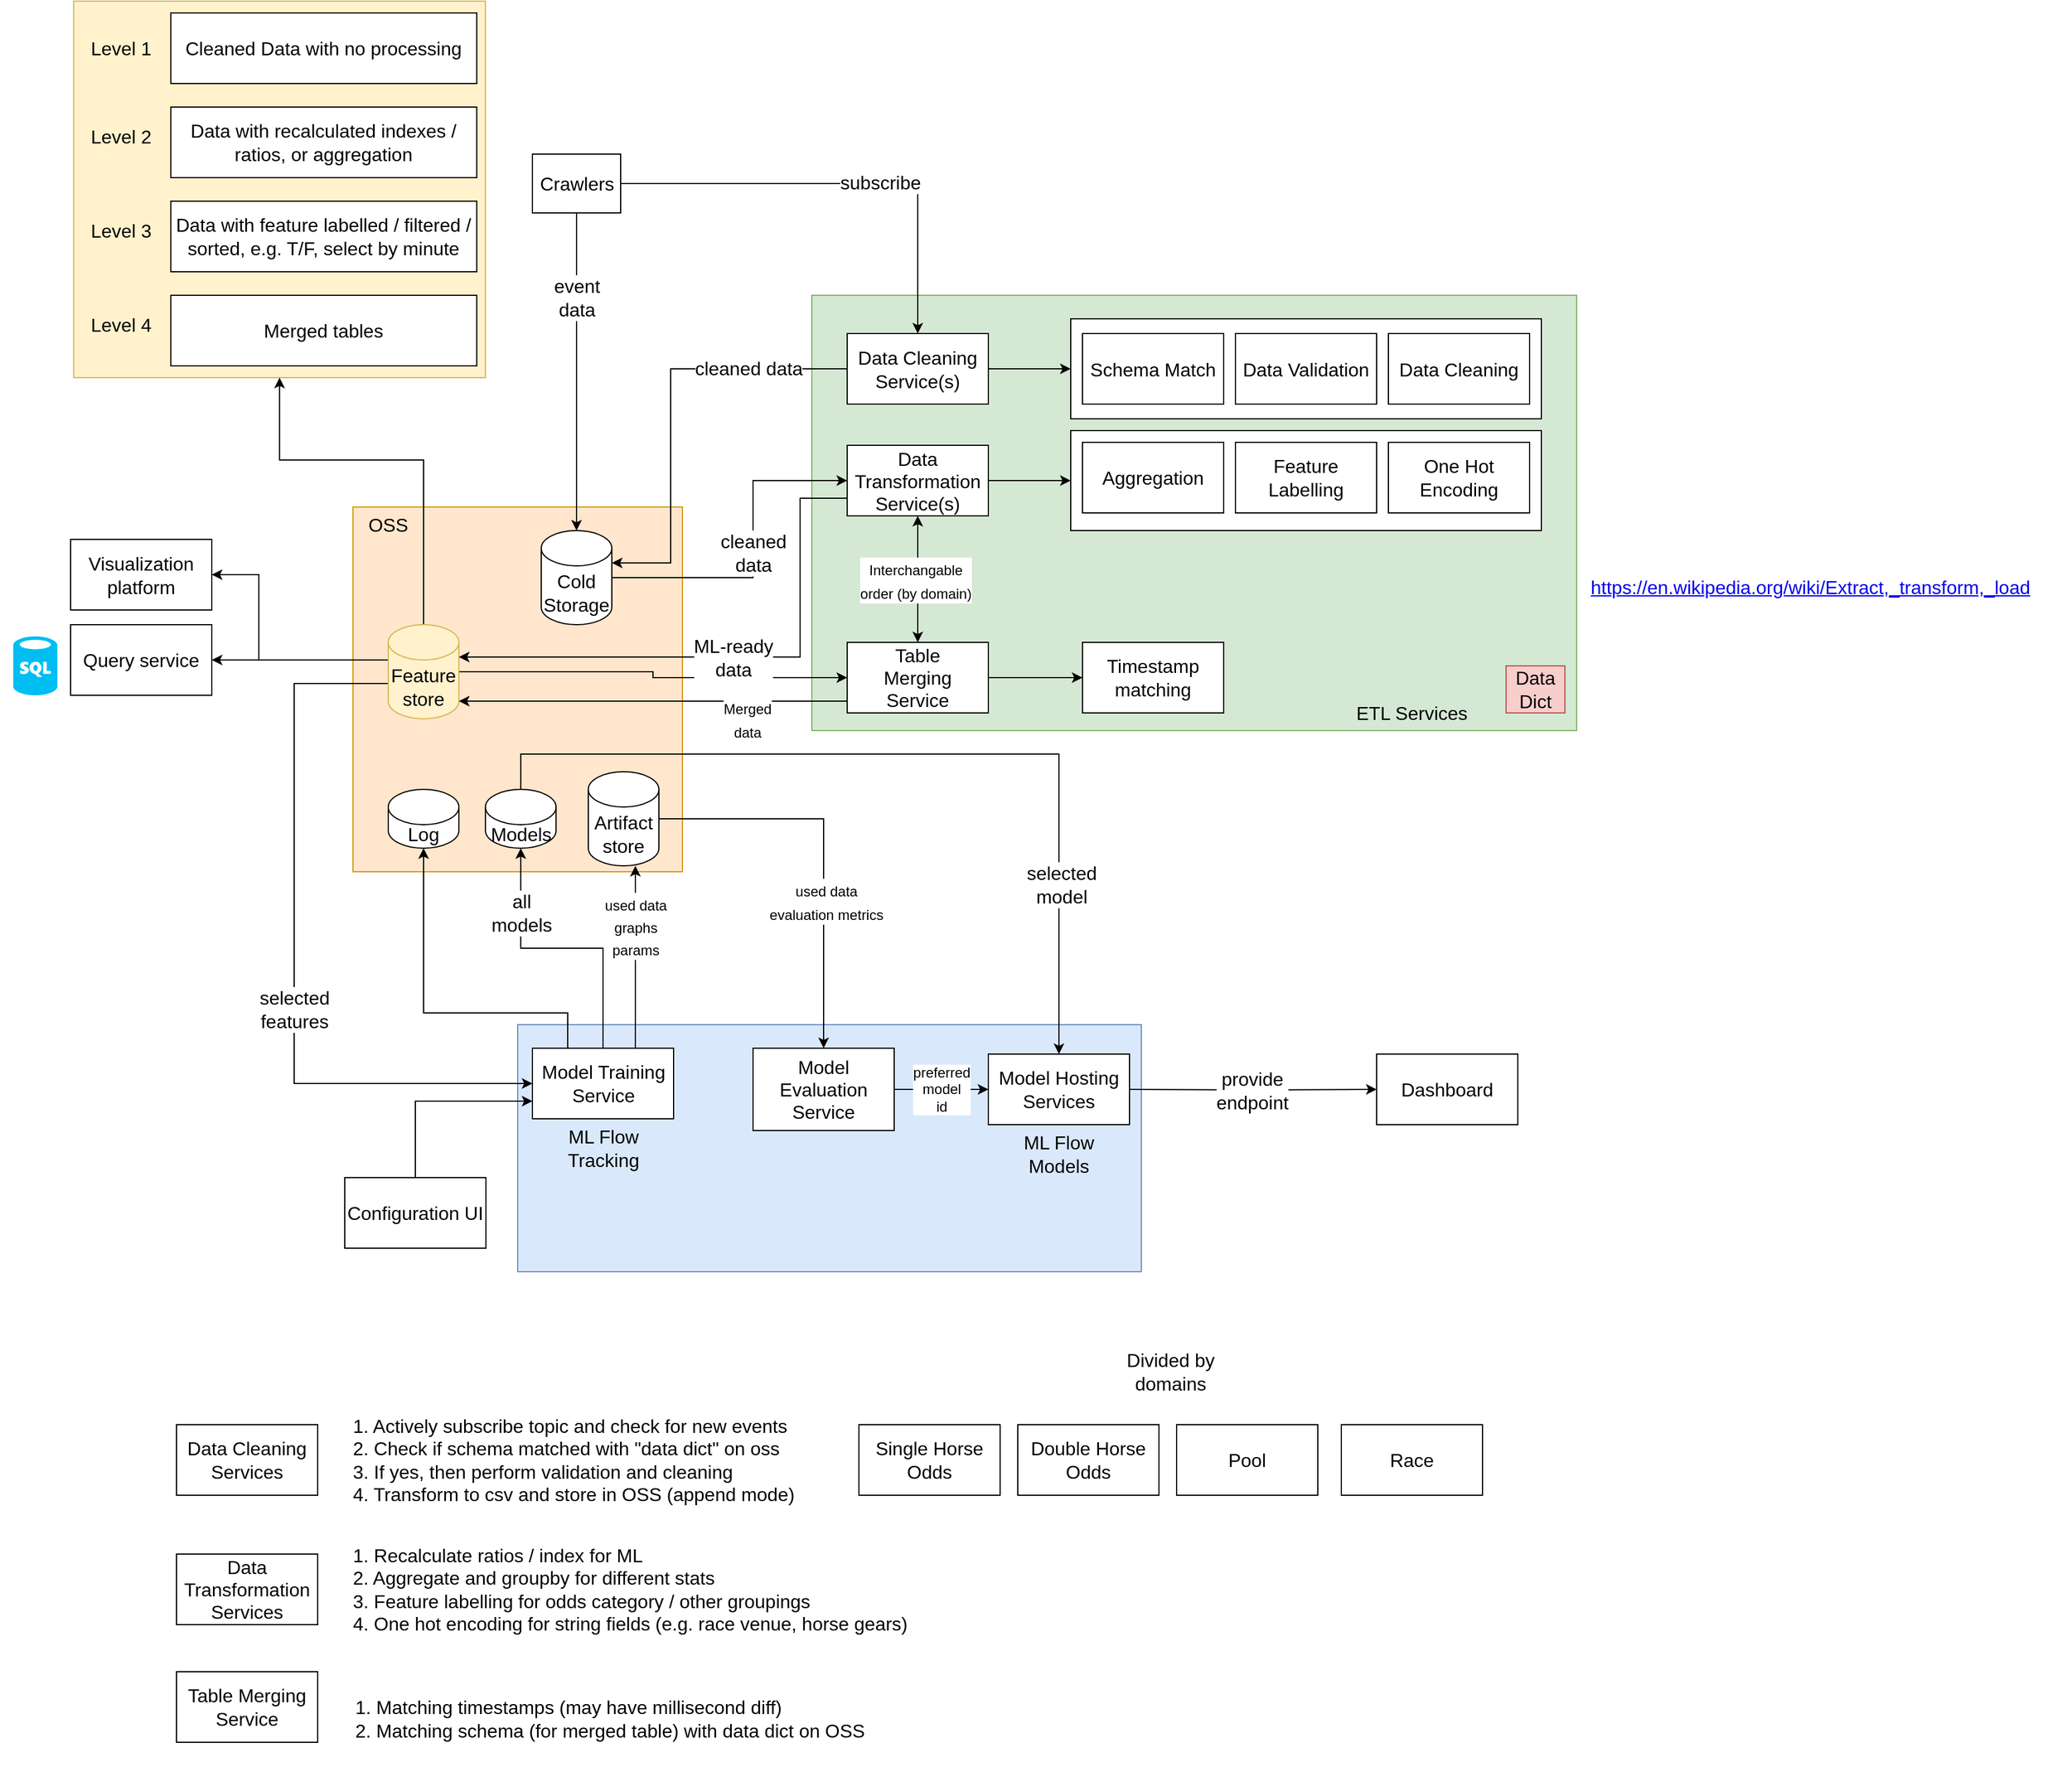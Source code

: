 <mxfile version="20.2.8" type="github" pages="2">
  <diagram id="_OYlfLiKj20trFkd4ubV" name="Page-1">
    <mxGraphModel dx="3080" dy="2489" grid="1" gridSize="10" guides="1" tooltips="1" connect="1" arrows="1" fold="1" page="1" pageScale="1" pageWidth="1654" pageHeight="1169" math="0" shadow="0">
      <root>
        <mxCell id="0" />
        <mxCell id="1" parent="0" />
        <mxCell id="ToE4UrAM6BWn20umVzim-1" value="" style="rounded=0;whiteSpace=wrap;html=1;fillColor=#d5e8d4;strokeColor=#82b366;" vertex="1" parent="1">
          <mxGeometry x="670" y="170" width="650" height="370" as="geometry" />
        </mxCell>
        <mxCell id="ToE4UrAM6BWn20umVzim-110" value="" style="rounded=0;whiteSpace=wrap;html=1;fontSize=16;" vertex="1" parent="1">
          <mxGeometry x="890" y="285" width="400" height="85" as="geometry" />
        </mxCell>
        <mxCell id="ToE4UrAM6BWn20umVzim-91" value="" style="rounded=0;whiteSpace=wrap;html=1;fontSize=16;fillColor=#fff2cc;strokeColor=#d6b656;" vertex="1" parent="1">
          <mxGeometry x="42.6" y="-80" width="350" height="320" as="geometry" />
        </mxCell>
        <mxCell id="ToE4UrAM6BWn20umVzim-108" value="" style="rounded=0;whiteSpace=wrap;html=1;fontSize=16;" vertex="1" parent="1">
          <mxGeometry x="890" y="190" width="400" height="85" as="geometry" />
        </mxCell>
        <mxCell id="ToE4UrAM6BWn20umVzim-59" value="" style="rounded=0;whiteSpace=wrap;html=1;fontSize=16;fillColor=#dae8fc;strokeColor=#6c8ebf;" vertex="1" parent="1">
          <mxGeometry x="420" y="790" width="530" height="210" as="geometry" />
        </mxCell>
        <mxCell id="ToE4UrAM6BWn20umVzim-12" value="" style="rounded=0;whiteSpace=wrap;html=1;fontSize=16;fillColor=#ffe6cc;strokeColor=#d79b00;" vertex="1" parent="1">
          <mxGeometry x="280" y="350" width="280" height="310" as="geometry" />
        </mxCell>
        <mxCell id="ToE4UrAM6BWn20umVzim-2" value="ETL Services" style="text;html=1;strokeColor=none;fillColor=none;align=center;verticalAlign=middle;whiteSpace=wrap;rounded=0;fontSize=16;" vertex="1" parent="1">
          <mxGeometry x="1125" y="510" width="110" height="30" as="geometry" />
        </mxCell>
        <mxCell id="_EHyVhy-0C-5i52qK-ew-14" value="cleaned&lt;br&gt;data" style="edgeStyle=orthogonalEdgeStyle;rounded=0;orthogonalLoop=1;jettySize=auto;html=1;exitX=1;exitY=0.5;exitDx=0;exitDy=0;exitPerimeter=0;entryX=0;entryY=0.5;entryDx=0;entryDy=0;fontSize=16;" edge="1" parent="1" source="ToE4UrAM6BWn20umVzim-3" target="ToE4UrAM6BWn20umVzim-100">
          <mxGeometry relative="1" as="geometry">
            <Array as="points">
              <mxPoint x="620" y="410" />
              <mxPoint x="620" y="328" />
            </Array>
          </mxGeometry>
        </mxCell>
        <mxCell id="ToE4UrAM6BWn20umVzim-3" value="Cold Storage" style="shape=cylinder3;whiteSpace=wrap;html=1;boundedLbl=1;backgroundOutline=1;size=15;fontSize=16;" vertex="1" parent="1">
          <mxGeometry x="440" y="370" width="60" height="80" as="geometry" />
        </mxCell>
        <mxCell id="ToE4UrAM6BWn20umVzim-13" style="edgeStyle=orthogonalEdgeStyle;rounded=0;orthogonalLoop=1;jettySize=auto;html=1;fontSize=16;" edge="1" parent="1" source="ToE4UrAM6BWn20umVzim-4" target="ToE4UrAM6BWn20umVzim-3">
          <mxGeometry relative="1" as="geometry" />
        </mxCell>
        <mxCell id="ToE4UrAM6BWn20umVzim-23" value="event&lt;br&gt;data" style="edgeLabel;html=1;align=center;verticalAlign=middle;resizable=0;points=[];fontSize=16;" vertex="1" connectable="0" parent="ToE4UrAM6BWn20umVzim-13">
          <mxGeometry x="-0.472" relative="1" as="geometry">
            <mxPoint as="offset" />
          </mxGeometry>
        </mxCell>
        <mxCell id="ToE4UrAM6BWn20umVzim-104" style="edgeStyle=orthogonalEdgeStyle;rounded=0;orthogonalLoop=1;jettySize=auto;html=1;exitX=1;exitY=0.5;exitDx=0;exitDy=0;entryX=0.5;entryY=0;entryDx=0;entryDy=0;fontSize=16;" edge="1" parent="1" source="ToE4UrAM6BWn20umVzim-4" target="ToE4UrAM6BWn20umVzim-99">
          <mxGeometry relative="1" as="geometry" />
        </mxCell>
        <mxCell id="_EHyVhy-0C-5i52qK-ew-3" value="subscribe" style="edgeLabel;html=1;align=center;verticalAlign=middle;resizable=0;points=[];fontSize=16;" vertex="1" connectable="0" parent="ToE4UrAM6BWn20umVzim-104">
          <mxGeometry x="0.158" y="1" relative="1" as="geometry">
            <mxPoint as="offset" />
          </mxGeometry>
        </mxCell>
        <mxCell id="ToE4UrAM6BWn20umVzim-4" value="Crawlers" style="rounded=0;whiteSpace=wrap;html=1;fontSize=16;" vertex="1" parent="1">
          <mxGeometry x="432.5" y="50" width="75" height="50" as="geometry" />
        </mxCell>
        <mxCell id="ToE4UrAM6BWn20umVzim-14" value="OSS" style="text;html=1;strokeColor=none;fillColor=none;align=center;verticalAlign=middle;whiteSpace=wrap;rounded=0;fontSize=16;" vertex="1" parent="1">
          <mxGeometry x="280" y="350" width="60" height="30" as="geometry" />
        </mxCell>
        <mxCell id="ToE4UrAM6BWn20umVzim-21" style="edgeStyle=orthogonalEdgeStyle;rounded=0;orthogonalLoop=1;jettySize=auto;html=1;exitX=0;exitY=0.5;exitDx=0;exitDy=0;exitPerimeter=0;entryX=1;entryY=0.5;entryDx=0;entryDy=0;fontSize=16;" edge="1" parent="1" source="ToE4UrAM6BWn20umVzim-16" target="ToE4UrAM6BWn20umVzim-20">
          <mxGeometry relative="1" as="geometry">
            <Array as="points">
              <mxPoint x="310" y="480" />
              <mxPoint x="200" y="480" />
              <mxPoint x="200" y="408" />
            </Array>
          </mxGeometry>
        </mxCell>
        <mxCell id="ToE4UrAM6BWn20umVzim-60" style="edgeStyle=orthogonalEdgeStyle;rounded=0;orthogonalLoop=1;jettySize=auto;html=1;exitX=0;exitY=0;exitDx=0;exitDy=52.5;exitPerimeter=0;fontSize=16;" edge="1" parent="1" source="ToE4UrAM6BWn20umVzim-16" target="ToE4UrAM6BWn20umVzim-40">
          <mxGeometry relative="1" as="geometry">
            <Array as="points">
              <mxPoint x="310" y="500" />
              <mxPoint x="230" y="500" />
              <mxPoint x="230" y="840" />
            </Array>
          </mxGeometry>
        </mxCell>
        <mxCell id="ToE4UrAM6BWn20umVzim-61" value="selected&lt;br&gt;features" style="edgeLabel;html=1;align=center;verticalAlign=middle;resizable=0;points=[];fontSize=16;" vertex="1" connectable="0" parent="ToE4UrAM6BWn20umVzim-60">
          <mxGeometry x="0.145" relative="1" as="geometry">
            <mxPoint y="1" as="offset" />
          </mxGeometry>
        </mxCell>
        <mxCell id="ToE4UrAM6BWn20umVzim-92" style="edgeStyle=orthogonalEdgeStyle;rounded=0;orthogonalLoop=1;jettySize=auto;html=1;exitX=0.5;exitY=0;exitDx=0;exitDy=0;exitPerimeter=0;entryX=0.5;entryY=1;entryDx=0;entryDy=0;fontSize=16;" edge="1" parent="1" source="ToE4UrAM6BWn20umVzim-16" target="ToE4UrAM6BWn20umVzim-91">
          <mxGeometry relative="1" as="geometry">
            <Array as="points">
              <mxPoint x="340" y="310" />
              <mxPoint x="218" y="310" />
            </Array>
          </mxGeometry>
        </mxCell>
        <mxCell id="ToE4UrAM6BWn20umVzim-116" style="edgeStyle=orthogonalEdgeStyle;rounded=0;orthogonalLoop=1;jettySize=auto;html=1;entryX=1;entryY=0.5;entryDx=0;entryDy=0;fontSize=16;" edge="1" parent="1" source="ToE4UrAM6BWn20umVzim-16" target="ToE4UrAM6BWn20umVzim-115">
          <mxGeometry relative="1" as="geometry">
            <Array as="points">
              <mxPoint x="260" y="480" />
              <mxPoint x="260" y="480" />
            </Array>
          </mxGeometry>
        </mxCell>
        <mxCell id="_EHyVhy-0C-5i52qK-ew-20" style="edgeStyle=orthogonalEdgeStyle;rounded=0;orthogonalLoop=1;jettySize=auto;html=1;exitX=1;exitY=0.5;exitDx=0;exitDy=0;exitPerimeter=0;entryX=0;entryY=0.5;entryDx=0;entryDy=0;fontSize=16;" edge="1" parent="1" source="ToE4UrAM6BWn20umVzim-16" target="_EHyVhy-0C-5i52qK-ew-16">
          <mxGeometry relative="1" as="geometry" />
        </mxCell>
        <mxCell id="ToE4UrAM6BWn20umVzim-16" value="Feature&lt;br&gt;store" style="shape=cylinder3;whiteSpace=wrap;html=1;boundedLbl=1;backgroundOutline=1;size=15;fontSize=16;fillColor=#fff2cc;strokeColor=#d6b656;" vertex="1" parent="1">
          <mxGeometry x="310" y="450" width="60" height="80" as="geometry" />
        </mxCell>
        <mxCell id="ToE4UrAM6BWn20umVzim-20" value="Visualization platform" style="rounded=0;whiteSpace=wrap;html=1;fontSize=16;" vertex="1" parent="1">
          <mxGeometry x="40" y="377.5" width="120" height="60" as="geometry" />
        </mxCell>
        <mxCell id="ToE4UrAM6BWn20umVzim-26" value="Data Cleaning" style="rounded=0;whiteSpace=wrap;html=1;fontSize=16;" vertex="1" parent="1">
          <mxGeometry x="1160" y="202.5" width="120" height="60" as="geometry" />
        </mxCell>
        <mxCell id="ToE4UrAM6BWn20umVzim-28" value="Aggregation" style="rounded=0;whiteSpace=wrap;html=1;fontSize=16;" vertex="1" parent="1">
          <mxGeometry x="900" y="295" width="120" height="60" as="geometry" />
        </mxCell>
        <mxCell id="ToE4UrAM6BWn20umVzim-25" value="Data Validation" style="rounded=0;whiteSpace=wrap;html=1;fontSize=16;" vertex="1" parent="1">
          <mxGeometry x="1030" y="202.5" width="120" height="60" as="geometry" />
        </mxCell>
        <mxCell id="ToE4UrAM6BWn20umVzim-31" value="Schema Match" style="rounded=0;whiteSpace=wrap;html=1;fontSize=16;" vertex="1" parent="1">
          <mxGeometry x="900" y="202.5" width="120" height="60" as="geometry" />
        </mxCell>
        <mxCell id="ToE4UrAM6BWn20umVzim-46" style="edgeStyle=orthogonalEdgeStyle;rounded=0;orthogonalLoop=1;jettySize=auto;html=1;exitX=0.5;exitY=0;exitDx=0;exitDy=0;fontSize=16;" edge="1" parent="1" source="ToE4UrAM6BWn20umVzim-40" target="ToE4UrAM6BWn20umVzim-44">
          <mxGeometry relative="1" as="geometry">
            <Array as="points">
              <mxPoint x="520" y="810" />
            </Array>
          </mxGeometry>
        </mxCell>
        <mxCell id="ToE4UrAM6BWn20umVzim-62" value="&lt;font style=&quot;font-size: 12px;&quot;&gt;used data&lt;br&gt;graphs&lt;br&gt;params&lt;/font&gt;" style="edgeLabel;html=1;align=center;verticalAlign=middle;resizable=0;points=[];fontSize=16;" vertex="1" connectable="0" parent="ToE4UrAM6BWn20umVzim-46">
          <mxGeometry x="0.585" y="3" relative="1" as="geometry">
            <mxPoint x="3" y="13" as="offset" />
          </mxGeometry>
        </mxCell>
        <mxCell id="ToE4UrAM6BWn20umVzim-77" style="edgeStyle=orthogonalEdgeStyle;rounded=0;orthogonalLoop=1;jettySize=auto;html=1;exitX=0.25;exitY=0;exitDx=0;exitDy=0;entryX=0.5;entryY=1;entryDx=0;entryDy=0;entryPerimeter=0;fontSize=16;" edge="1" parent="1" source="ToE4UrAM6BWn20umVzim-40" target="ToE4UrAM6BWn20umVzim-47">
          <mxGeometry relative="1" as="geometry">
            <Array as="points">
              <mxPoint x="463" y="780" />
              <mxPoint x="340" y="780" />
            </Array>
          </mxGeometry>
        </mxCell>
        <mxCell id="ToE4UrAM6BWn20umVzim-79" style="edgeStyle=orthogonalEdgeStyle;rounded=0;orthogonalLoop=1;jettySize=auto;html=1;exitX=0.5;exitY=0;exitDx=0;exitDy=0;entryX=0.5;entryY=1;entryDx=0;entryDy=0;entryPerimeter=0;fontSize=12;" edge="1" parent="1" source="ToE4UrAM6BWn20umVzim-40" target="ToE4UrAM6BWn20umVzim-55">
          <mxGeometry relative="1" as="geometry" />
        </mxCell>
        <mxCell id="ToE4UrAM6BWn20umVzim-83" value="all&lt;br&gt;models" style="edgeLabel;html=1;align=center;verticalAlign=middle;resizable=0;points=[];fontSize=16;" vertex="1" connectable="0" parent="ToE4UrAM6BWn20umVzim-79">
          <mxGeometry x="0.541" relative="1" as="geometry">
            <mxPoint as="offset" />
          </mxGeometry>
        </mxCell>
        <mxCell id="ToE4UrAM6BWn20umVzim-40" value="Model Training Service" style="rounded=0;whiteSpace=wrap;html=1;fontSize=16;" vertex="1" parent="1">
          <mxGeometry x="432.5" y="810" width="120" height="60" as="geometry" />
        </mxCell>
        <mxCell id="ToE4UrAM6BWn20umVzim-41" value="" style="shape=image;verticalLabelPosition=bottom;labelBackgroundColor=default;verticalAlign=top;aspect=fixed;imageAspect=0;image=https://www.mlflow.org/docs/latest/_static/MLflow-logo-final-black.png;" vertex="1" parent="1">
          <mxGeometry x="573.1" y="900.29" width="217" height="79.71" as="geometry" />
        </mxCell>
        <mxCell id="ToE4UrAM6BWn20umVzim-78" style="edgeStyle=orthogonalEdgeStyle;rounded=0;orthogonalLoop=1;jettySize=auto;html=1;exitX=1;exitY=0.5;exitDx=0;exitDy=0;exitPerimeter=0;fontSize=12;" edge="1" parent="1" source="ToE4UrAM6BWn20umVzim-44" target="ToE4UrAM6BWn20umVzim-67">
          <mxGeometry relative="1" as="geometry" />
        </mxCell>
        <mxCell id="ToE4UrAM6BWn20umVzim-101" value="&lt;font style=&quot;font-size: 12px;&quot;&gt;used data&lt;br&gt;evaluation metrics&lt;/font&gt;" style="edgeLabel;html=1;align=center;verticalAlign=middle;resizable=0;points=[];fontSize=16;" vertex="1" connectable="0" parent="ToE4UrAM6BWn20umVzim-78">
          <mxGeometry x="0.254" y="2" relative="1" as="geometry">
            <mxPoint as="offset" />
          </mxGeometry>
        </mxCell>
        <mxCell id="ToE4UrAM6BWn20umVzim-44" value="Artifact store" style="shape=cylinder3;whiteSpace=wrap;html=1;boundedLbl=1;backgroundOutline=1;size=15;fontSize=16;" vertex="1" parent="1">
          <mxGeometry x="480" y="575" width="60" height="80" as="geometry" />
        </mxCell>
        <mxCell id="ToE4UrAM6BWn20umVzim-65" style="edgeStyle=orthogonalEdgeStyle;rounded=0;orthogonalLoop=1;jettySize=auto;html=1;exitX=1;exitY=0.5;exitDx=0;exitDy=0;entryX=0;entryY=0.5;entryDx=0;entryDy=0;fontSize=16;" edge="1" parent="1" target="ToE4UrAM6BWn20umVzim-64">
          <mxGeometry relative="1" as="geometry">
            <mxPoint x="940" y="845" as="sourcePoint" />
          </mxGeometry>
        </mxCell>
        <mxCell id="ToE4UrAM6BWn20umVzim-66" value="provide&lt;br&gt;endpoint" style="edgeLabel;html=1;align=center;verticalAlign=middle;resizable=0;points=[];fontSize=16;" vertex="1" connectable="0" parent="ToE4UrAM6BWn20umVzim-65">
          <mxGeometry x="-0.019" relative="1" as="geometry">
            <mxPoint as="offset" />
          </mxGeometry>
        </mxCell>
        <mxCell id="ToE4UrAM6BWn20umVzim-45" value="Model Hosting Services" style="rounded=0;whiteSpace=wrap;html=1;fontSize=16;" vertex="1" parent="1">
          <mxGeometry x="820" y="815" width="120" height="60" as="geometry" />
        </mxCell>
        <mxCell id="ToE4UrAM6BWn20umVzim-47" value="Log" style="shape=cylinder3;whiteSpace=wrap;html=1;boundedLbl=1;backgroundOutline=1;size=15;fontSize=16;" vertex="1" parent="1">
          <mxGeometry x="310" y="590" width="60" height="50" as="geometry" />
        </mxCell>
        <mxCell id="ToE4UrAM6BWn20umVzim-50" value="ML Flow&lt;br&gt;Tracking" style="text;html=1;strokeColor=none;fillColor=none;align=center;verticalAlign=middle;whiteSpace=wrap;rounded=0;fontSize=16;" vertex="1" parent="1">
          <mxGeometry x="452.6" y="880" width="79.8" height="30" as="geometry" />
        </mxCell>
        <mxCell id="ToE4UrAM6BWn20umVzim-51" value="ML Flow&lt;br&gt;Models" style="text;html=1;strokeColor=none;fillColor=none;align=center;verticalAlign=middle;whiteSpace=wrap;rounded=0;fontSize=16;" vertex="1" parent="1">
          <mxGeometry x="845" y="885" width="70" height="30" as="geometry" />
        </mxCell>
        <mxCell id="ToE4UrAM6BWn20umVzim-80" style="edgeStyle=orthogonalEdgeStyle;rounded=0;orthogonalLoop=1;jettySize=auto;html=1;exitX=0.5;exitY=0;exitDx=0;exitDy=0;exitPerimeter=0;fontSize=12;" edge="1" parent="1" source="ToE4UrAM6BWn20umVzim-55" target="ToE4UrAM6BWn20umVzim-45">
          <mxGeometry relative="1" as="geometry">
            <Array as="points">
              <mxPoint x="423" y="560" />
              <mxPoint x="880" y="560" />
            </Array>
          </mxGeometry>
        </mxCell>
        <mxCell id="ToE4UrAM6BWn20umVzim-82" value="selected&lt;br&gt;model" style="edgeLabel;html=1;align=center;verticalAlign=middle;resizable=0;points=[];fontSize=16;" vertex="1" connectable="0" parent="ToE4UrAM6BWn20umVzim-80">
          <mxGeometry x="0.612" y="2" relative="1" as="geometry">
            <mxPoint as="offset" />
          </mxGeometry>
        </mxCell>
        <mxCell id="ToE4UrAM6BWn20umVzim-55" value="Models" style="shape=cylinder3;whiteSpace=wrap;html=1;boundedLbl=1;backgroundOutline=1;size=15;fontSize=16;" vertex="1" parent="1">
          <mxGeometry x="392.6" y="590" width="60" height="50" as="geometry" />
        </mxCell>
        <mxCell id="ToE4UrAM6BWn20umVzim-64" value="Dashboard" style="rounded=0;whiteSpace=wrap;html=1;fontSize=16;" vertex="1" parent="1">
          <mxGeometry x="1150" y="815" width="120" height="60" as="geometry" />
        </mxCell>
        <mxCell id="ToE4UrAM6BWn20umVzim-81" value="&lt;span style=&quot;&quot;&gt;preferred&lt;br&gt;model&lt;br&gt;id&lt;br&gt;&lt;/span&gt;" style="edgeStyle=orthogonalEdgeStyle;rounded=0;orthogonalLoop=1;jettySize=auto;html=1;exitX=1;exitY=0.5;exitDx=0;exitDy=0;fontSize=12;" edge="1" parent="1" source="ToE4UrAM6BWn20umVzim-67" target="ToE4UrAM6BWn20umVzim-45">
          <mxGeometry relative="1" as="geometry" />
        </mxCell>
        <mxCell id="ToE4UrAM6BWn20umVzim-67" value="Model Evaluation Service" style="rounded=0;whiteSpace=wrap;html=1;fontSize=16;" vertex="1" parent="1">
          <mxGeometry x="620" y="810" width="120" height="70" as="geometry" />
        </mxCell>
        <mxCell id="ToE4UrAM6BWn20umVzim-70" value="Feature&lt;br&gt;Labelling" style="rounded=0;whiteSpace=wrap;html=1;fontSize=16;" vertex="1" parent="1">
          <mxGeometry x="1030" y="295" width="120" height="60" as="geometry" />
        </mxCell>
        <mxCell id="ToE4UrAM6BWn20umVzim-85" value="Cleaned Data with no processing" style="rounded=0;whiteSpace=wrap;html=1;fontSize=16;" vertex="1" parent="1">
          <mxGeometry x="125.2" y="-70" width="260" height="60" as="geometry" />
        </mxCell>
        <mxCell id="ToE4UrAM6BWn20umVzim-86" value="Level 1" style="text;html=1;strokeColor=none;fillColor=none;align=center;verticalAlign=middle;whiteSpace=wrap;rounded=0;fontSize=16;" vertex="1" parent="1">
          <mxGeometry x="52.6" y="-55" width="60" height="30" as="geometry" />
        </mxCell>
        <mxCell id="ToE4UrAM6BWn20umVzim-87" value="Data with recalculated indexes / ratios, or aggregation" style="rounded=0;whiteSpace=wrap;html=1;fontSize=16;" vertex="1" parent="1">
          <mxGeometry x="125.2" y="10" width="260" height="60" as="geometry" />
        </mxCell>
        <mxCell id="ToE4UrAM6BWn20umVzim-88" value="Level 2" style="text;html=1;strokeColor=none;fillColor=none;align=center;verticalAlign=middle;whiteSpace=wrap;rounded=0;fontSize=16;" vertex="1" parent="1">
          <mxGeometry x="52.6" y="20" width="60" height="30" as="geometry" />
        </mxCell>
        <mxCell id="ToE4UrAM6BWn20umVzim-89" value="Data with feature labelled / filtered / sorted, e.g. T/F, select by minute" style="rounded=0;whiteSpace=wrap;html=1;fontSize=16;" vertex="1" parent="1">
          <mxGeometry x="125.2" y="90" width="260" height="60" as="geometry" />
        </mxCell>
        <mxCell id="ToE4UrAM6BWn20umVzim-90" value="Level 3" style="text;html=1;strokeColor=none;fillColor=none;align=center;verticalAlign=middle;whiteSpace=wrap;rounded=0;fontSize=16;" vertex="1" parent="1">
          <mxGeometry x="52.6" y="100" width="60" height="30" as="geometry" />
        </mxCell>
        <mxCell id="ToE4UrAM6BWn20umVzim-94" value="Merged tables" style="rounded=0;whiteSpace=wrap;html=1;fontSize=16;" vertex="1" parent="1">
          <mxGeometry x="125.2" y="170" width="260" height="60" as="geometry" />
        </mxCell>
        <mxCell id="ToE4UrAM6BWn20umVzim-95" value="Level 4" style="text;html=1;strokeColor=none;fillColor=none;align=center;verticalAlign=middle;whiteSpace=wrap;rounded=0;fontSize=16;" vertex="1" parent="1">
          <mxGeometry x="52.6" y="180" width="60" height="30" as="geometry" />
        </mxCell>
        <mxCell id="ToE4UrAM6BWn20umVzim-98" value="Data&lt;br&gt;Dict" style="rounded=0;whiteSpace=wrap;html=1;fontSize=16;fillColor=#f8cecc;strokeColor=#b85450;" vertex="1" parent="1">
          <mxGeometry x="1260" y="485" width="50" height="40" as="geometry" />
        </mxCell>
        <mxCell id="ToE4UrAM6BWn20umVzim-109" style="edgeStyle=orthogonalEdgeStyle;rounded=0;orthogonalLoop=1;jettySize=auto;html=1;exitX=1;exitY=0.5;exitDx=0;exitDy=0;fontSize=16;" edge="1" parent="1" source="ToE4UrAM6BWn20umVzim-99" target="ToE4UrAM6BWn20umVzim-108">
          <mxGeometry relative="1" as="geometry" />
        </mxCell>
        <mxCell id="_EHyVhy-0C-5i52qK-ew-4" style="edgeStyle=orthogonalEdgeStyle;rounded=0;orthogonalLoop=1;jettySize=auto;html=1;exitX=0;exitY=0.5;exitDx=0;exitDy=0;fontSize=16;entryX=1;entryY=0;entryDx=0;entryDy=27.5;entryPerimeter=0;" edge="1" parent="1" source="ToE4UrAM6BWn20umVzim-99" target="ToE4UrAM6BWn20umVzim-3">
          <mxGeometry relative="1" as="geometry">
            <mxPoint x="500" y="420" as="targetPoint" />
            <Array as="points">
              <mxPoint x="550" y="233" />
              <mxPoint x="550" y="398" />
            </Array>
          </mxGeometry>
        </mxCell>
        <mxCell id="_EHyVhy-0C-5i52qK-ew-6" value="cleaned data" style="edgeLabel;html=1;align=center;verticalAlign=middle;resizable=0;points=[];fontSize=16;" vertex="1" connectable="0" parent="_EHyVhy-0C-5i52qK-ew-4">
          <mxGeometry x="-0.541" y="-1" relative="1" as="geometry">
            <mxPoint as="offset" />
          </mxGeometry>
        </mxCell>
        <mxCell id="ToE4UrAM6BWn20umVzim-99" value="Data Cleaning Service(s)" style="rounded=0;whiteSpace=wrap;html=1;fontSize=16;" vertex="1" parent="1">
          <mxGeometry x="700" y="202.5" width="120" height="60" as="geometry" />
        </mxCell>
        <mxCell id="ToE4UrAM6BWn20umVzim-111" style="edgeStyle=orthogonalEdgeStyle;rounded=0;orthogonalLoop=1;jettySize=auto;html=1;exitX=1;exitY=0.5;exitDx=0;exitDy=0;entryX=0;entryY=0.5;entryDx=0;entryDy=0;fontSize=16;" edge="1" parent="1" source="ToE4UrAM6BWn20umVzim-100" target="ToE4UrAM6BWn20umVzim-110">
          <mxGeometry relative="1" as="geometry" />
        </mxCell>
        <mxCell id="_EHyVhy-0C-5i52qK-ew-19" value="ML-ready&lt;br&gt;data" style="edgeStyle=orthogonalEdgeStyle;rounded=0;orthogonalLoop=1;jettySize=auto;html=1;exitX=0;exitY=0.75;exitDx=0;exitDy=0;entryX=1;entryY=0;entryDx=0;entryDy=27.5;entryPerimeter=0;fontSize=16;" edge="1" parent="1" source="ToE4UrAM6BWn20umVzim-100" target="ToE4UrAM6BWn20umVzim-16">
          <mxGeometry relative="1" as="geometry">
            <Array as="points">
              <mxPoint x="660" y="343" />
              <mxPoint x="660" y="478" />
            </Array>
          </mxGeometry>
        </mxCell>
        <mxCell id="_EHyVhy-0C-5i52qK-ew-28" style="edgeStyle=orthogonalEdgeStyle;rounded=0;orthogonalLoop=1;jettySize=auto;html=1;exitX=0.5;exitY=1;exitDx=0;exitDy=0;fontSize=16;startArrow=classic;startFill=1;" edge="1" parent="1" source="ToE4UrAM6BWn20umVzim-100" target="_EHyVhy-0C-5i52qK-ew-16">
          <mxGeometry relative="1" as="geometry" />
        </mxCell>
        <mxCell id="_EHyVhy-0C-5i52qK-ew-29" value="&lt;font style=&quot;font-size: 12px;&quot;&gt;Interchangable&lt;br&gt;order (by domain)&lt;/font&gt;" style="edgeLabel;html=1;align=center;verticalAlign=middle;resizable=0;points=[];fontSize=16;" vertex="1" connectable="0" parent="_EHyVhy-0C-5i52qK-ew-28">
          <mxGeometry x="0.014" y="-2" relative="1" as="geometry">
            <mxPoint as="offset" />
          </mxGeometry>
        </mxCell>
        <mxCell id="ToE4UrAM6BWn20umVzim-100" value="Data Transformation Service(s)" style="rounded=0;whiteSpace=wrap;html=1;fontSize=16;" vertex="1" parent="1">
          <mxGeometry x="700" y="297.5" width="120" height="60" as="geometry" />
        </mxCell>
        <mxCell id="ToE4UrAM6BWn20umVzim-114" value="&lt;a href=&quot;https://en.wikipedia.org/wiki/Extract,_transform,_load&quot;&gt;https://en.wikipedia.org/wiki/Extract,_transform,_load&lt;/a&gt;" style="text;whiteSpace=wrap;html=1;fontSize=16;" vertex="1" parent="1">
          <mxGeometry x="1330" y="402.25" width="410" height="40" as="geometry" />
        </mxCell>
        <mxCell id="ToE4UrAM6BWn20umVzim-115" value="Query service" style="rounded=0;whiteSpace=wrap;html=1;fontSize=16;" vertex="1" parent="1">
          <mxGeometry x="40" y="450" width="120" height="60" as="geometry" />
        </mxCell>
        <mxCell id="ToE4UrAM6BWn20umVzim-117" value="" style="verticalLabelPosition=bottom;html=1;verticalAlign=top;align=center;strokeColor=none;fillColor=#00BEF2;shape=mxgraph.azure.sql_database;fontSize=16;" vertex="1" parent="1">
          <mxGeometry x="-8.75" y="460" width="37.5" height="50" as="geometry" />
        </mxCell>
        <mxCell id="ToE4UrAM6BWn20umVzim-118" value="" style="shape=image;verticalLabelPosition=bottom;labelBackgroundColor=default;verticalAlign=top;aspect=fixed;imageAspect=0;image=https://upload.wikimedia.org/wikipedia/commons/thumb/3/38/Jupyter_logo.svg/1200px-Jupyter_logo.svg.png;" vertex="1" parent="1">
          <mxGeometry x="-20" y="372.76" width="60" height="69.49" as="geometry" />
        </mxCell>
        <mxCell id="ToE4UrAM6BWn20umVzim-120" style="edgeStyle=orthogonalEdgeStyle;rounded=0;orthogonalLoop=1;jettySize=auto;html=1;exitX=0.5;exitY=0;exitDx=0;exitDy=0;entryX=0;entryY=0.75;entryDx=0;entryDy=0;fontSize=16;" edge="1" parent="1" source="ToE4UrAM6BWn20umVzim-119" target="ToE4UrAM6BWn20umVzim-40">
          <mxGeometry relative="1" as="geometry" />
        </mxCell>
        <mxCell id="ToE4UrAM6BWn20umVzim-119" value="&lt;font style=&quot;font-size: 16px;&quot;&gt;Configuration UI&lt;/font&gt;" style="rounded=0;whiteSpace=wrap;html=1;fontSize=12;" vertex="1" parent="1">
          <mxGeometry x="273" y="920" width="120" height="60" as="geometry" />
        </mxCell>
        <mxCell id="ToE4UrAM6BWn20umVzim-122" value="" style="shape=image;verticalLabelPosition=bottom;labelBackgroundColor=default;verticalAlign=top;aspect=fixed;imageAspect=0;image=https://upload.wikimedia.org/wikipedia/commons/thumb/e/ed/Pandas_logo.svg/1200px-Pandas_logo.svg.png;" vertex="1" parent="1">
          <mxGeometry x="1330" y="320" width="190" height="76.73" as="geometry" />
        </mxCell>
        <mxCell id="_EHyVhy-0C-5i52qK-ew-1" value="Data Cleaning Services" style="rounded=0;whiteSpace=wrap;html=1;fontSize=16;" vertex="1" parent="1">
          <mxGeometry x="130" y="1130" width="120" height="60" as="geometry" />
        </mxCell>
        <mxCell id="_EHyVhy-0C-5i52qK-ew-2" value="1. Actively subscribe topic and check for new events&lt;br&gt;2. Check if schema matched with &quot;data dict&quot; on oss&lt;br&gt;3. If yes, then perform validation and cleaning&lt;br&gt;4. Transform to csv and store in OSS (append mode)" style="text;html=1;strokeColor=none;fillColor=none;align=left;verticalAlign=middle;whiteSpace=wrap;rounded=0;fontSize=16;" vertex="1" parent="1">
          <mxGeometry x="278" y="1120" width="567" height="80" as="geometry" />
        </mxCell>
        <mxCell id="_EHyVhy-0C-5i52qK-ew-7" value="" style="shape=image;html=1;verticalAlign=top;verticalLabelPosition=bottom;labelBackgroundColor=#ffffff;imageAspect=0;aspect=fixed;image=https://cdn0.iconfinder.com/data/icons/phosphor-light-vol-2/256/file-csv-light-128.png;fontSize=16;" vertex="1" parent="1">
          <mxGeometry x="560" y="240" width="40" height="40" as="geometry" />
        </mxCell>
        <mxCell id="_EHyVhy-0C-5i52qK-ew-8" value="" style="shape=image;html=1;verticalAlign=top;verticalLabelPosition=bottom;labelBackgroundColor=#ffffff;imageAspect=0;aspect=fixed;image=https://cdn1.iconfinder.com/data/icons/bootstrap-vol-3/16/filetype-json-128.png;fontSize=16;" vertex="1" parent="1">
          <mxGeometry x="494.4" y="150" width="38" height="38" as="geometry" />
        </mxCell>
        <mxCell id="_EHyVhy-0C-5i52qK-ew-10" value="Data Transformation Services" style="rounded=0;whiteSpace=wrap;html=1;fontSize=16;" vertex="1" parent="1">
          <mxGeometry x="130" y="1240" width="120" height="60" as="geometry" />
        </mxCell>
        <mxCell id="_EHyVhy-0C-5i52qK-ew-11" value="1. Recalculate ratios / index for ML&lt;br&gt;2. Aggregate and groupby for different stats&lt;br&gt;3. Feature labelling for odds category / other groupings&lt;br&gt;4. One hot encoding for string fields (e.g. race venue, horse gears)" style="text;html=1;strokeColor=none;fillColor=none;align=left;verticalAlign=middle;whiteSpace=wrap;rounded=0;fontSize=16;" vertex="1" parent="1">
          <mxGeometry x="278" y="1230" width="567" height="80" as="geometry" />
        </mxCell>
        <mxCell id="_EHyVhy-0C-5i52qK-ew-13" value="One Hot Encoding" style="rounded=0;whiteSpace=wrap;html=1;fontSize=16;" vertex="1" parent="1">
          <mxGeometry x="1160" y="295" width="120" height="60" as="geometry" />
        </mxCell>
        <mxCell id="_EHyVhy-0C-5i52qK-ew-15" value="" style="shape=image;html=1;verticalAlign=top;verticalLabelPosition=bottom;labelBackgroundColor=#ffffff;imageAspect=0;aspect=fixed;image=https://cdn0.iconfinder.com/data/icons/phosphor-light-vol-2/256/file-csv-light-128.png;fontSize=16;" vertex="1" parent="1">
          <mxGeometry x="520" y="437.5" width="40" height="40" as="geometry" />
        </mxCell>
        <mxCell id="_EHyVhy-0C-5i52qK-ew-21" style="edgeStyle=orthogonalEdgeStyle;rounded=0;orthogonalLoop=1;jettySize=auto;html=1;exitX=0;exitY=0.75;exitDx=0;exitDy=0;entryX=1;entryY=1;entryDx=0;entryDy=-15;entryPerimeter=0;fontSize=16;" edge="1" parent="1" source="_EHyVhy-0C-5i52qK-ew-16" target="ToE4UrAM6BWn20umVzim-16">
          <mxGeometry relative="1" as="geometry">
            <Array as="points">
              <mxPoint x="700" y="515" />
            </Array>
          </mxGeometry>
        </mxCell>
        <mxCell id="_EHyVhy-0C-5i52qK-ew-23" value="&lt;font style=&quot;font-size: 12px;&quot;&gt;Merged&lt;br&gt;data&lt;/font&gt;" style="edgeLabel;html=1;align=center;verticalAlign=middle;resizable=0;points=[];fontSize=16;" vertex="1" connectable="0" parent="_EHyVhy-0C-5i52qK-ew-21">
          <mxGeometry x="-0.433" y="2" relative="1" as="geometry">
            <mxPoint x="5" y="13" as="offset" />
          </mxGeometry>
        </mxCell>
        <mxCell id="_EHyVhy-0C-5i52qK-ew-31" style="edgeStyle=orthogonalEdgeStyle;rounded=0;orthogonalLoop=1;jettySize=auto;html=1;exitX=1;exitY=0.5;exitDx=0;exitDy=0;entryX=0;entryY=0.5;entryDx=0;entryDy=0;fontSize=16;startArrow=none;startFill=0;" edge="1" parent="1" source="_EHyVhy-0C-5i52qK-ew-16" target="_EHyVhy-0C-5i52qK-ew-30">
          <mxGeometry relative="1" as="geometry" />
        </mxCell>
        <mxCell id="_EHyVhy-0C-5i52qK-ew-16" value="Table&lt;br&gt;Merging&lt;br&gt;Service" style="rounded=0;whiteSpace=wrap;html=1;fontSize=16;" vertex="1" parent="1">
          <mxGeometry x="700" y="465" width="120" height="60" as="geometry" />
        </mxCell>
        <mxCell id="_EHyVhy-0C-5i52qK-ew-24" value="Single Horse Odds" style="rounded=0;whiteSpace=wrap;html=1;fontSize=16;" vertex="1" parent="1">
          <mxGeometry x="710" y="1130" width="120" height="60" as="geometry" />
        </mxCell>
        <mxCell id="_EHyVhy-0C-5i52qK-ew-25" value="Double Horse Odds" style="rounded=0;whiteSpace=wrap;html=1;fontSize=16;" vertex="1" parent="1">
          <mxGeometry x="845" y="1130" width="120" height="60" as="geometry" />
        </mxCell>
        <mxCell id="_EHyVhy-0C-5i52qK-ew-26" value="Race" style="rounded=0;whiteSpace=wrap;html=1;fontSize=16;" vertex="1" parent="1">
          <mxGeometry x="1120" y="1130" width="120" height="60" as="geometry" />
        </mxCell>
        <mxCell id="_EHyVhy-0C-5i52qK-ew-27" value="Pool" style="rounded=0;whiteSpace=wrap;html=1;fontSize=16;" vertex="1" parent="1">
          <mxGeometry x="980" y="1130" width="120" height="60" as="geometry" />
        </mxCell>
        <mxCell id="_EHyVhy-0C-5i52qK-ew-30" value="Timestamp matching" style="rounded=0;whiteSpace=wrap;html=1;fontSize=16;" vertex="1" parent="1">
          <mxGeometry x="900" y="465" width="120" height="60" as="geometry" />
        </mxCell>
        <mxCell id="_EHyVhy-0C-5i52qK-ew-32" value="&lt;font style=&quot;font-size: 16px;&quot;&gt;Divided by domains&lt;/font&gt;" style="text;html=1;strokeColor=none;fillColor=none;align=center;verticalAlign=middle;whiteSpace=wrap;rounded=0;fontSize=12;" vertex="1" parent="1">
          <mxGeometry x="930" y="1070" width="90" height="30" as="geometry" />
        </mxCell>
        <mxCell id="_EHyVhy-0C-5i52qK-ew-34" value="Table Merging Service" style="rounded=0;whiteSpace=wrap;html=1;fontSize=16;" vertex="1" parent="1">
          <mxGeometry x="130" y="1340" width="120" height="60" as="geometry" />
        </mxCell>
        <mxCell id="_EHyVhy-0C-5i52qK-ew-35" value="1. Matching timestamps (may have millisecond diff)&lt;br&gt;2. Matching schema (for merged table) with data dict on OSS" style="text;html=1;strokeColor=none;fillColor=none;align=left;verticalAlign=middle;whiteSpace=wrap;rounded=0;fontSize=16;" vertex="1" parent="1">
          <mxGeometry x="280" y="1340" width="567" height="80" as="geometry" />
        </mxCell>
      </root>
    </mxGraphModel>
  </diagram>
  <diagram id="X3cMIoYZfdU-HJTQ-Zcf" name="Page-2">
    <mxGraphModel dx="1561" dy="1320" grid="1" gridSize="10" guides="1" tooltips="1" connect="1" arrows="1" fold="1" page="1" pageScale="1" pageWidth="1654" pageHeight="1169" math="0" shadow="0">
      <root>
        <mxCell id="0" />
        <mxCell id="1" parent="0" />
      </root>
    </mxGraphModel>
  </diagram>
</mxfile>
